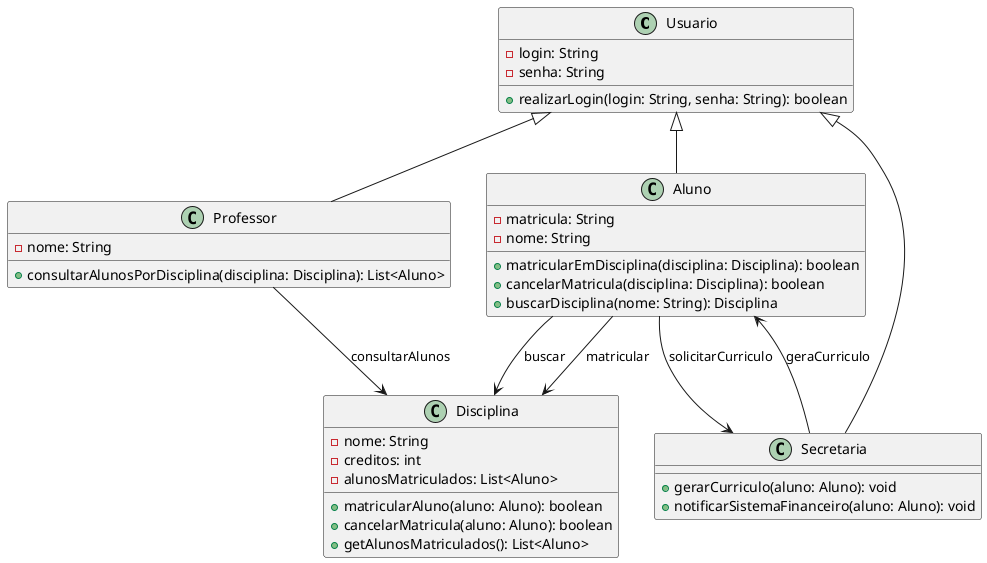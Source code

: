 @startuml
class Usuario {
    -login: String
    -senha: String
    +realizarLogin(login: String, senha: String): boolean
}

class Aluno {
    -matricula: String
    -nome: String
    +matricularEmDisciplina(disciplina: Disciplina): boolean
    +cancelarMatricula(disciplina: Disciplina): boolean
    +buscarDisciplina(nome: String): Disciplina
}

class Professor {
    -nome: String
    +consultarAlunosPorDisciplina(disciplina: Disciplina): List<Aluno>
}

class Secretaria {
    +gerarCurriculo(aluno: Aluno): void
    +notificarSistemaFinanceiro(aluno: Aluno): void
}

class Disciplina {
    -nome: String
    -creditos: int
    -alunosMatriculados: List<Aluno>
    +matricularAluno(aluno: Aluno): boolean
    +cancelarMatricula(aluno: Aluno): boolean
    +getAlunosMatriculados(): List<Aluno>
}



Usuario <|-- Aluno
Usuario <|-- Professor
Usuario <|-- Secretaria

Aluno --> Disciplina : matricular
Aluno --> Secretaria : solicitarCurriculo
Aluno --> Disciplina : buscar
Professor --> Disciplina : consultarAlunos
Secretaria --> Aluno : geraCurriculo
@enduml
